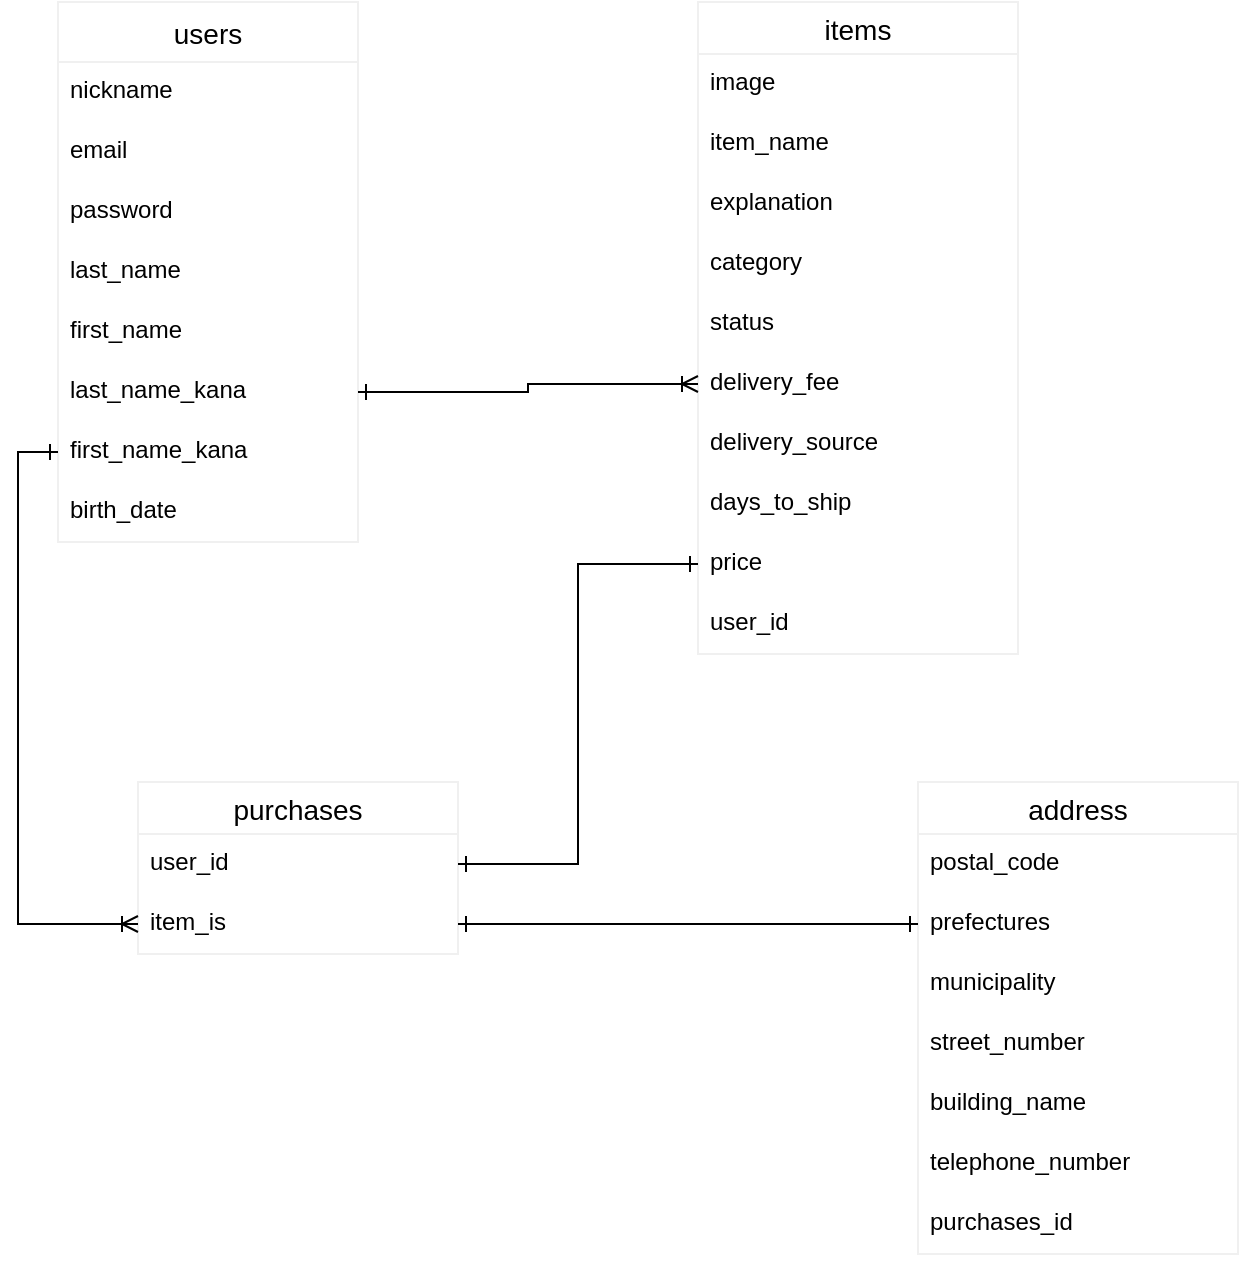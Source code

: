 <mxfile version="13.6.5">
    <diagram id="eW47_oM22-UMwf6eS8XA" name="ページ1">
        <mxGraphModel dx="437" dy="679" grid="1" gridSize="10" guides="1" tooltips="1" connect="1" arrows="1" fold="1" page="1" pageScale="1" pageWidth="827" pageHeight="1169" math="0" shadow="0">
            <root>
                <mxCell id="0"/>
                <mxCell id="1" parent="0"/>
                <mxCell id="2" value="users" style="swimlane;fontStyle=0;childLayout=stackLayout;horizontal=1;startSize=30;horizontalStack=0;resizeParent=1;resizeParentMax=0;resizeLast=0;collapsible=1;marginBottom=0;align=center;fontSize=14;strokeColor=#F0F0F0;" parent="1" vertex="1">
                    <mxGeometry x="50" y="30" width="150" height="270" as="geometry"/>
                </mxCell>
                <object label="nickname" x="" id="3">
                    <mxCell style="text;strokeColor=none;fillColor=none;spacingLeft=4;spacingRight=4;overflow=hidden;rotatable=0;points=[[0,0.5],[1,0.5]];portConstraint=eastwest;fontSize=12;" parent="2" vertex="1">
                        <mxGeometry y="30" width="150" height="30" as="geometry"/>
                    </mxCell>
                </object>
                <object label="email" x="" id="254">
                    <mxCell style="text;strokeColor=none;fillColor=none;spacingLeft=4;spacingRight=4;overflow=hidden;rotatable=0;points=[[0,0.5],[1,0.5]];portConstraint=eastwest;fontSize=12;" parent="2" vertex="1">
                        <mxGeometry y="60" width="150" height="30" as="geometry"/>
                    </mxCell>
                </object>
                <object label="password" x="" id="253">
                    <mxCell style="text;strokeColor=none;fillColor=none;spacingLeft=4;spacingRight=4;overflow=hidden;rotatable=0;points=[[0,0.5],[1,0.5]];portConstraint=eastwest;fontSize=12;" parent="2" vertex="1">
                        <mxGeometry y="90" width="150" height="30" as="geometry"/>
                    </mxCell>
                </object>
                <object label="last_name" x="" id="251">
                    <mxCell style="text;strokeColor=none;fillColor=none;spacingLeft=4;spacingRight=4;overflow=hidden;rotatable=0;points=[[0,0.5],[1,0.5]];portConstraint=eastwest;fontSize=12;" parent="2" vertex="1">
                        <mxGeometry y="120" width="150" height="30" as="geometry"/>
                    </mxCell>
                </object>
                <object label="first_name" x="" id="250">
                    <mxCell style="text;strokeColor=none;fillColor=none;spacingLeft=4;spacingRight=4;overflow=hidden;rotatable=0;points=[[0,0.5],[1,0.5]];portConstraint=eastwest;fontSize=12;" parent="2" vertex="1">
                        <mxGeometry y="150" width="150" height="30" as="geometry"/>
                    </mxCell>
                </object>
                <object label="last_name_kana" x="" id="247">
                    <mxCell style="text;strokeColor=none;fillColor=none;spacingLeft=4;spacingRight=4;overflow=hidden;rotatable=0;points=[[0,0.5],[1,0.5]];portConstraint=eastwest;fontSize=12;" parent="2" vertex="1">
                        <mxGeometry y="180" width="150" height="30" as="geometry"/>
                    </mxCell>
                </object>
                <object label="first_name_kana" x="" id="246">
                    <mxCell style="text;strokeColor=none;fillColor=none;spacingLeft=4;spacingRight=4;overflow=hidden;rotatable=0;points=[[0,0.5],[1,0.5]];portConstraint=eastwest;fontSize=12;" parent="2" vertex="1">
                        <mxGeometry y="210" width="150" height="30" as="geometry"/>
                    </mxCell>
                </object>
                <mxCell id="4" value="birth_date" style="text;strokeColor=none;fillColor=none;spacingLeft=4;spacingRight=4;overflow=hidden;rotatable=0;points=[[0,0.5],[1,0.5]];portConstraint=eastwest;fontSize=12;" parent="2" vertex="1">
                    <mxGeometry y="240" width="150" height="30" as="geometry"/>
                </mxCell>
                <mxCell id="255" value="items" style="swimlane;fontStyle=0;childLayout=stackLayout;horizontal=1;startSize=26;horizontalStack=0;resizeParent=1;resizeParentMax=0;resizeLast=0;collapsible=1;marginBottom=0;align=center;fontSize=14;strokeColor=#F0F0F0;" parent="1" vertex="1">
                    <mxGeometry x="370" y="30" width="160" height="326" as="geometry"/>
                </mxCell>
                <mxCell id="256" value="image" style="text;strokeColor=none;fillColor=none;spacingLeft=4;spacingRight=4;overflow=hidden;rotatable=0;points=[[0,0.5],[1,0.5]];portConstraint=eastwest;fontSize=12;" parent="255" vertex="1">
                    <mxGeometry y="26" width="160" height="30" as="geometry"/>
                </mxCell>
                <mxCell id="257" value="item_name" style="text;strokeColor=none;fillColor=none;spacingLeft=4;spacingRight=4;overflow=hidden;rotatable=0;points=[[0,0.5],[1,0.5]];portConstraint=eastwest;fontSize=12;" parent="255" vertex="1">
                    <mxGeometry y="56" width="160" height="30" as="geometry"/>
                </mxCell>
                <mxCell id="258" value="explanation" style="text;strokeColor=none;fillColor=none;spacingLeft=4;spacingRight=4;overflow=hidden;rotatable=0;points=[[0,0.5],[1,0.5]];portConstraint=eastwest;fontSize=12;" parent="255" vertex="1">
                    <mxGeometry y="86" width="160" height="30" as="geometry"/>
                </mxCell>
                <mxCell id="259" value="category" style="text;strokeColor=none;fillColor=none;spacingLeft=4;spacingRight=4;overflow=hidden;rotatable=0;points=[[0,0.5],[1,0.5]];portConstraint=eastwest;fontSize=12;" parent="255" vertex="1">
                    <mxGeometry y="116" width="160" height="30" as="geometry"/>
                </mxCell>
                <mxCell id="260" value="status" style="text;strokeColor=none;fillColor=none;spacingLeft=4;spacingRight=4;overflow=hidden;rotatable=0;points=[[0,0.5],[1,0.5]];portConstraint=eastwest;fontSize=12;" parent="255" vertex="1">
                    <mxGeometry y="146" width="160" height="30" as="geometry"/>
                </mxCell>
                <mxCell id="261" value="delivery_fee" style="text;strokeColor=none;fillColor=none;spacingLeft=4;spacingRight=4;overflow=hidden;rotatable=0;points=[[0,0.5],[1,0.5]];portConstraint=eastwest;fontSize=12;" parent="255" vertex="1">
                    <mxGeometry y="176" width="160" height="30" as="geometry"/>
                </mxCell>
                <mxCell id="262" value="delivery_source" style="text;strokeColor=none;fillColor=none;spacingLeft=4;spacingRight=4;overflow=hidden;rotatable=0;points=[[0,0.5],[1,0.5]];portConstraint=eastwest;fontSize=12;" parent="255" vertex="1">
                    <mxGeometry y="206" width="160" height="30" as="geometry"/>
                </mxCell>
                <mxCell id="263" value="days_to_ship" style="text;strokeColor=none;fillColor=none;spacingLeft=4;spacingRight=4;overflow=hidden;rotatable=0;points=[[0,0.5],[1,0.5]];portConstraint=eastwest;fontSize=12;" parent="255" vertex="1">
                    <mxGeometry y="236" width="160" height="30" as="geometry"/>
                </mxCell>
                <mxCell id="264" value="price" style="text;strokeColor=none;fillColor=none;spacingLeft=4;spacingRight=4;overflow=hidden;rotatable=0;points=[[0,0.5],[1,0.5]];portConstraint=eastwest;fontSize=12;" parent="255" vertex="1">
                    <mxGeometry y="266" width="160" height="30" as="geometry"/>
                </mxCell>
                <mxCell id="265" value="user_id" style="text;strokeColor=none;fillColor=none;spacingLeft=4;spacingRight=4;overflow=hidden;rotatable=0;points=[[0,0.5],[1,0.5]];portConstraint=eastwest;fontSize=12;" parent="255" vertex="1">
                    <mxGeometry y="296" width="160" height="30" as="geometry"/>
                </mxCell>
                <mxCell id="267" style="edgeStyle=orthogonalEdgeStyle;rounded=0;orthogonalLoop=1;jettySize=auto;html=1;exitX=1;exitY=0.5;exitDx=0;exitDy=0;entryX=0;entryY=0.5;entryDx=0;entryDy=0;startArrow=ERone;startFill=0;endArrow=ERoneToMany;endFill=0;" parent="1" source="247" target="261" edge="1">
                    <mxGeometry relative="1" as="geometry">
                        <mxPoint x="360" y="225" as="targetPoint"/>
                    </mxGeometry>
                </mxCell>
                <mxCell id="268" value="purchases" style="swimlane;fontStyle=0;childLayout=stackLayout;horizontal=1;startSize=26;horizontalStack=0;resizeParent=1;resizeParentMax=0;resizeLast=0;collapsible=1;marginBottom=0;align=center;fontSize=14;strokeColor=#F0F0F0;" parent="1" vertex="1">
                    <mxGeometry x="90" y="420" width="160" height="86" as="geometry"/>
                </mxCell>
                <mxCell id="269" value="user_id" style="text;strokeColor=none;fillColor=none;spacingLeft=4;spacingRight=4;overflow=hidden;rotatable=0;points=[[0,0.5],[1,0.5]];portConstraint=eastwest;fontSize=12;" parent="268" vertex="1">
                    <mxGeometry y="26" width="160" height="30" as="geometry"/>
                </mxCell>
                <mxCell id="270" value="item_is" style="text;strokeColor=none;fillColor=none;spacingLeft=4;spacingRight=4;overflow=hidden;rotatable=0;points=[[0,0.5],[1,0.5]];portConstraint=eastwest;fontSize=12;" parent="268" vertex="1">
                    <mxGeometry y="56" width="160" height="30" as="geometry"/>
                </mxCell>
                <mxCell id="272" style="edgeStyle=orthogonalEdgeStyle;rounded=0;orthogonalLoop=1;jettySize=auto;html=1;exitX=0;exitY=0.5;exitDx=0;exitDy=0;entryX=1;entryY=0.5;entryDx=0;entryDy=0;startArrow=ERone;startFill=0;endArrow=ERone;endFill=0;" parent="1" source="264" target="269" edge="1">
                    <mxGeometry relative="1" as="geometry"/>
                </mxCell>
                <mxCell id="273" style="edgeStyle=orthogonalEdgeStyle;rounded=0;orthogonalLoop=1;jettySize=auto;html=1;exitX=0;exitY=0.5;exitDx=0;exitDy=0;entryX=0;entryY=0.5;entryDx=0;entryDy=0;startArrow=ERone;startFill=0;endArrow=ERoneToMany;endFill=0;" parent="1" source="246" target="270" edge="1">
                    <mxGeometry relative="1" as="geometry"/>
                </mxCell>
                <mxCell id="274" value="address" style="swimlane;fontStyle=0;childLayout=stackLayout;horizontal=1;startSize=26;horizontalStack=0;resizeParent=1;resizeParentMax=0;resizeLast=0;collapsible=1;marginBottom=0;align=center;fontSize=14;strokeColor=#F0F0F0;" parent="1" vertex="1">
                    <mxGeometry x="480" y="420" width="160" height="236" as="geometry"/>
                </mxCell>
                <mxCell id="275" value="postal_code" style="text;strokeColor=none;fillColor=none;spacingLeft=4;spacingRight=4;overflow=hidden;rotatable=0;points=[[0,0.5],[1,0.5]];portConstraint=eastwest;fontSize=12;" parent="274" vertex="1">
                    <mxGeometry y="26" width="160" height="30" as="geometry"/>
                </mxCell>
                <mxCell id="276" value="prefectures" style="text;strokeColor=none;fillColor=none;spacingLeft=4;spacingRight=4;overflow=hidden;rotatable=0;points=[[0,0.5],[1,0.5]];portConstraint=eastwest;fontSize=12;" parent="274" vertex="1">
                    <mxGeometry y="56" width="160" height="30" as="geometry"/>
                </mxCell>
                <mxCell id="277" value="municipality" style="text;strokeColor=none;fillColor=none;spacingLeft=4;spacingRight=4;overflow=hidden;rotatable=0;points=[[0,0.5],[1,0.5]];portConstraint=eastwest;fontSize=12;" parent="274" vertex="1">
                    <mxGeometry y="86" width="160" height="30" as="geometry"/>
                </mxCell>
                <mxCell id="279" value="street_number" style="text;strokeColor=none;fillColor=none;spacingLeft=4;spacingRight=4;overflow=hidden;rotatable=0;points=[[0,0.5],[1,0.5]];portConstraint=eastwest;fontSize=12;" parent="274" vertex="1">
                    <mxGeometry y="116" width="160" height="30" as="geometry"/>
                </mxCell>
                <mxCell id="280" value="building_name" style="text;strokeColor=none;fillColor=none;spacingLeft=4;spacingRight=4;overflow=hidden;rotatable=0;points=[[0,0.5],[1,0.5]];portConstraint=eastwest;fontSize=12;" parent="274" vertex="1">
                    <mxGeometry y="146" width="160" height="30" as="geometry"/>
                </mxCell>
                <mxCell id="281" value="telephone_number" style="text;strokeColor=none;fillColor=none;spacingLeft=4;spacingRight=4;overflow=hidden;rotatable=0;points=[[0,0.5],[1,0.5]];portConstraint=eastwest;fontSize=12;" parent="274" vertex="1">
                    <mxGeometry y="176" width="160" height="30" as="geometry"/>
                </mxCell>
                <mxCell id="282" value="purchases_id" style="text;strokeColor=none;fillColor=none;spacingLeft=4;spacingRight=4;overflow=hidden;rotatable=0;points=[[0,0.5],[1,0.5]];portConstraint=eastwest;fontSize=12;" parent="274" vertex="1">
                    <mxGeometry y="206" width="160" height="30" as="geometry"/>
                </mxCell>
                <mxCell id="278" style="edgeStyle=orthogonalEdgeStyle;rounded=0;orthogonalLoop=1;jettySize=auto;html=1;exitX=1;exitY=0.5;exitDx=0;exitDy=0;entryX=0;entryY=0.5;entryDx=0;entryDy=0;startArrow=ERone;startFill=0;endArrow=ERone;endFill=0;" parent="1" source="270" target="276" edge="1">
                    <mxGeometry relative="1" as="geometry"/>
                </mxCell>
            </root>
        </mxGraphModel>
    </diagram>
</mxfile>
